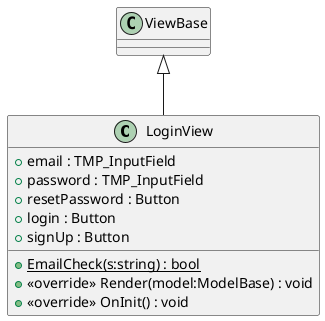 @startuml
class LoginView {
    + email : TMP_InputField
    + password : TMP_InputField
    + resetPassword : Button
    + login : Button
    + signUp : Button
    + {static} EmailCheck(s:string) : bool
    + <<override>> Render(model:ModelBase) : void
    + <<override>> OnInit() : void
}
ViewBase <|-- LoginView
@enduml
